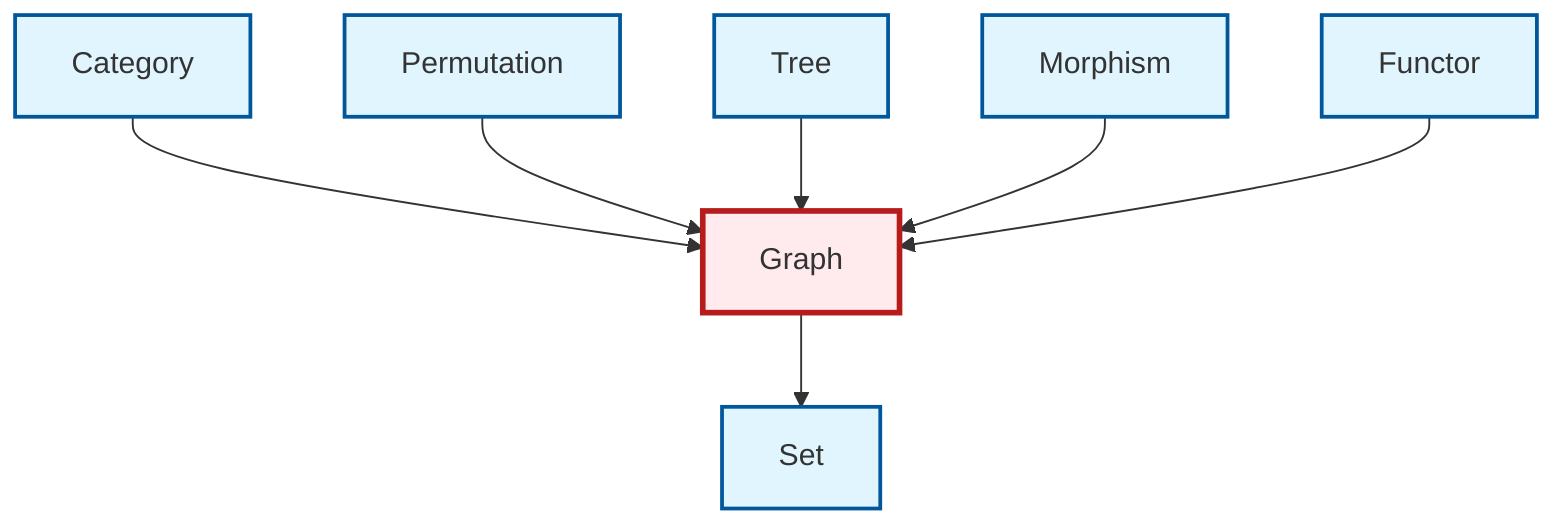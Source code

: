 graph TD
    classDef definition fill:#e1f5fe,stroke:#01579b,stroke-width:2px
    classDef theorem fill:#f3e5f5,stroke:#4a148c,stroke-width:2px
    classDef axiom fill:#fff3e0,stroke:#e65100,stroke-width:2px
    classDef example fill:#e8f5e9,stroke:#1b5e20,stroke-width:2px
    classDef current fill:#ffebee,stroke:#b71c1c,stroke-width:3px
    def-tree["Tree"]:::definition
    def-functor["Functor"]:::definition
    def-permutation["Permutation"]:::definition
    def-set["Set"]:::definition
    def-category["Category"]:::definition
    def-graph["Graph"]:::definition
    def-morphism["Morphism"]:::definition
    def-graph --> def-set
    def-category --> def-graph
    def-permutation --> def-graph
    def-tree --> def-graph
    def-morphism --> def-graph
    def-functor --> def-graph
    class def-graph current